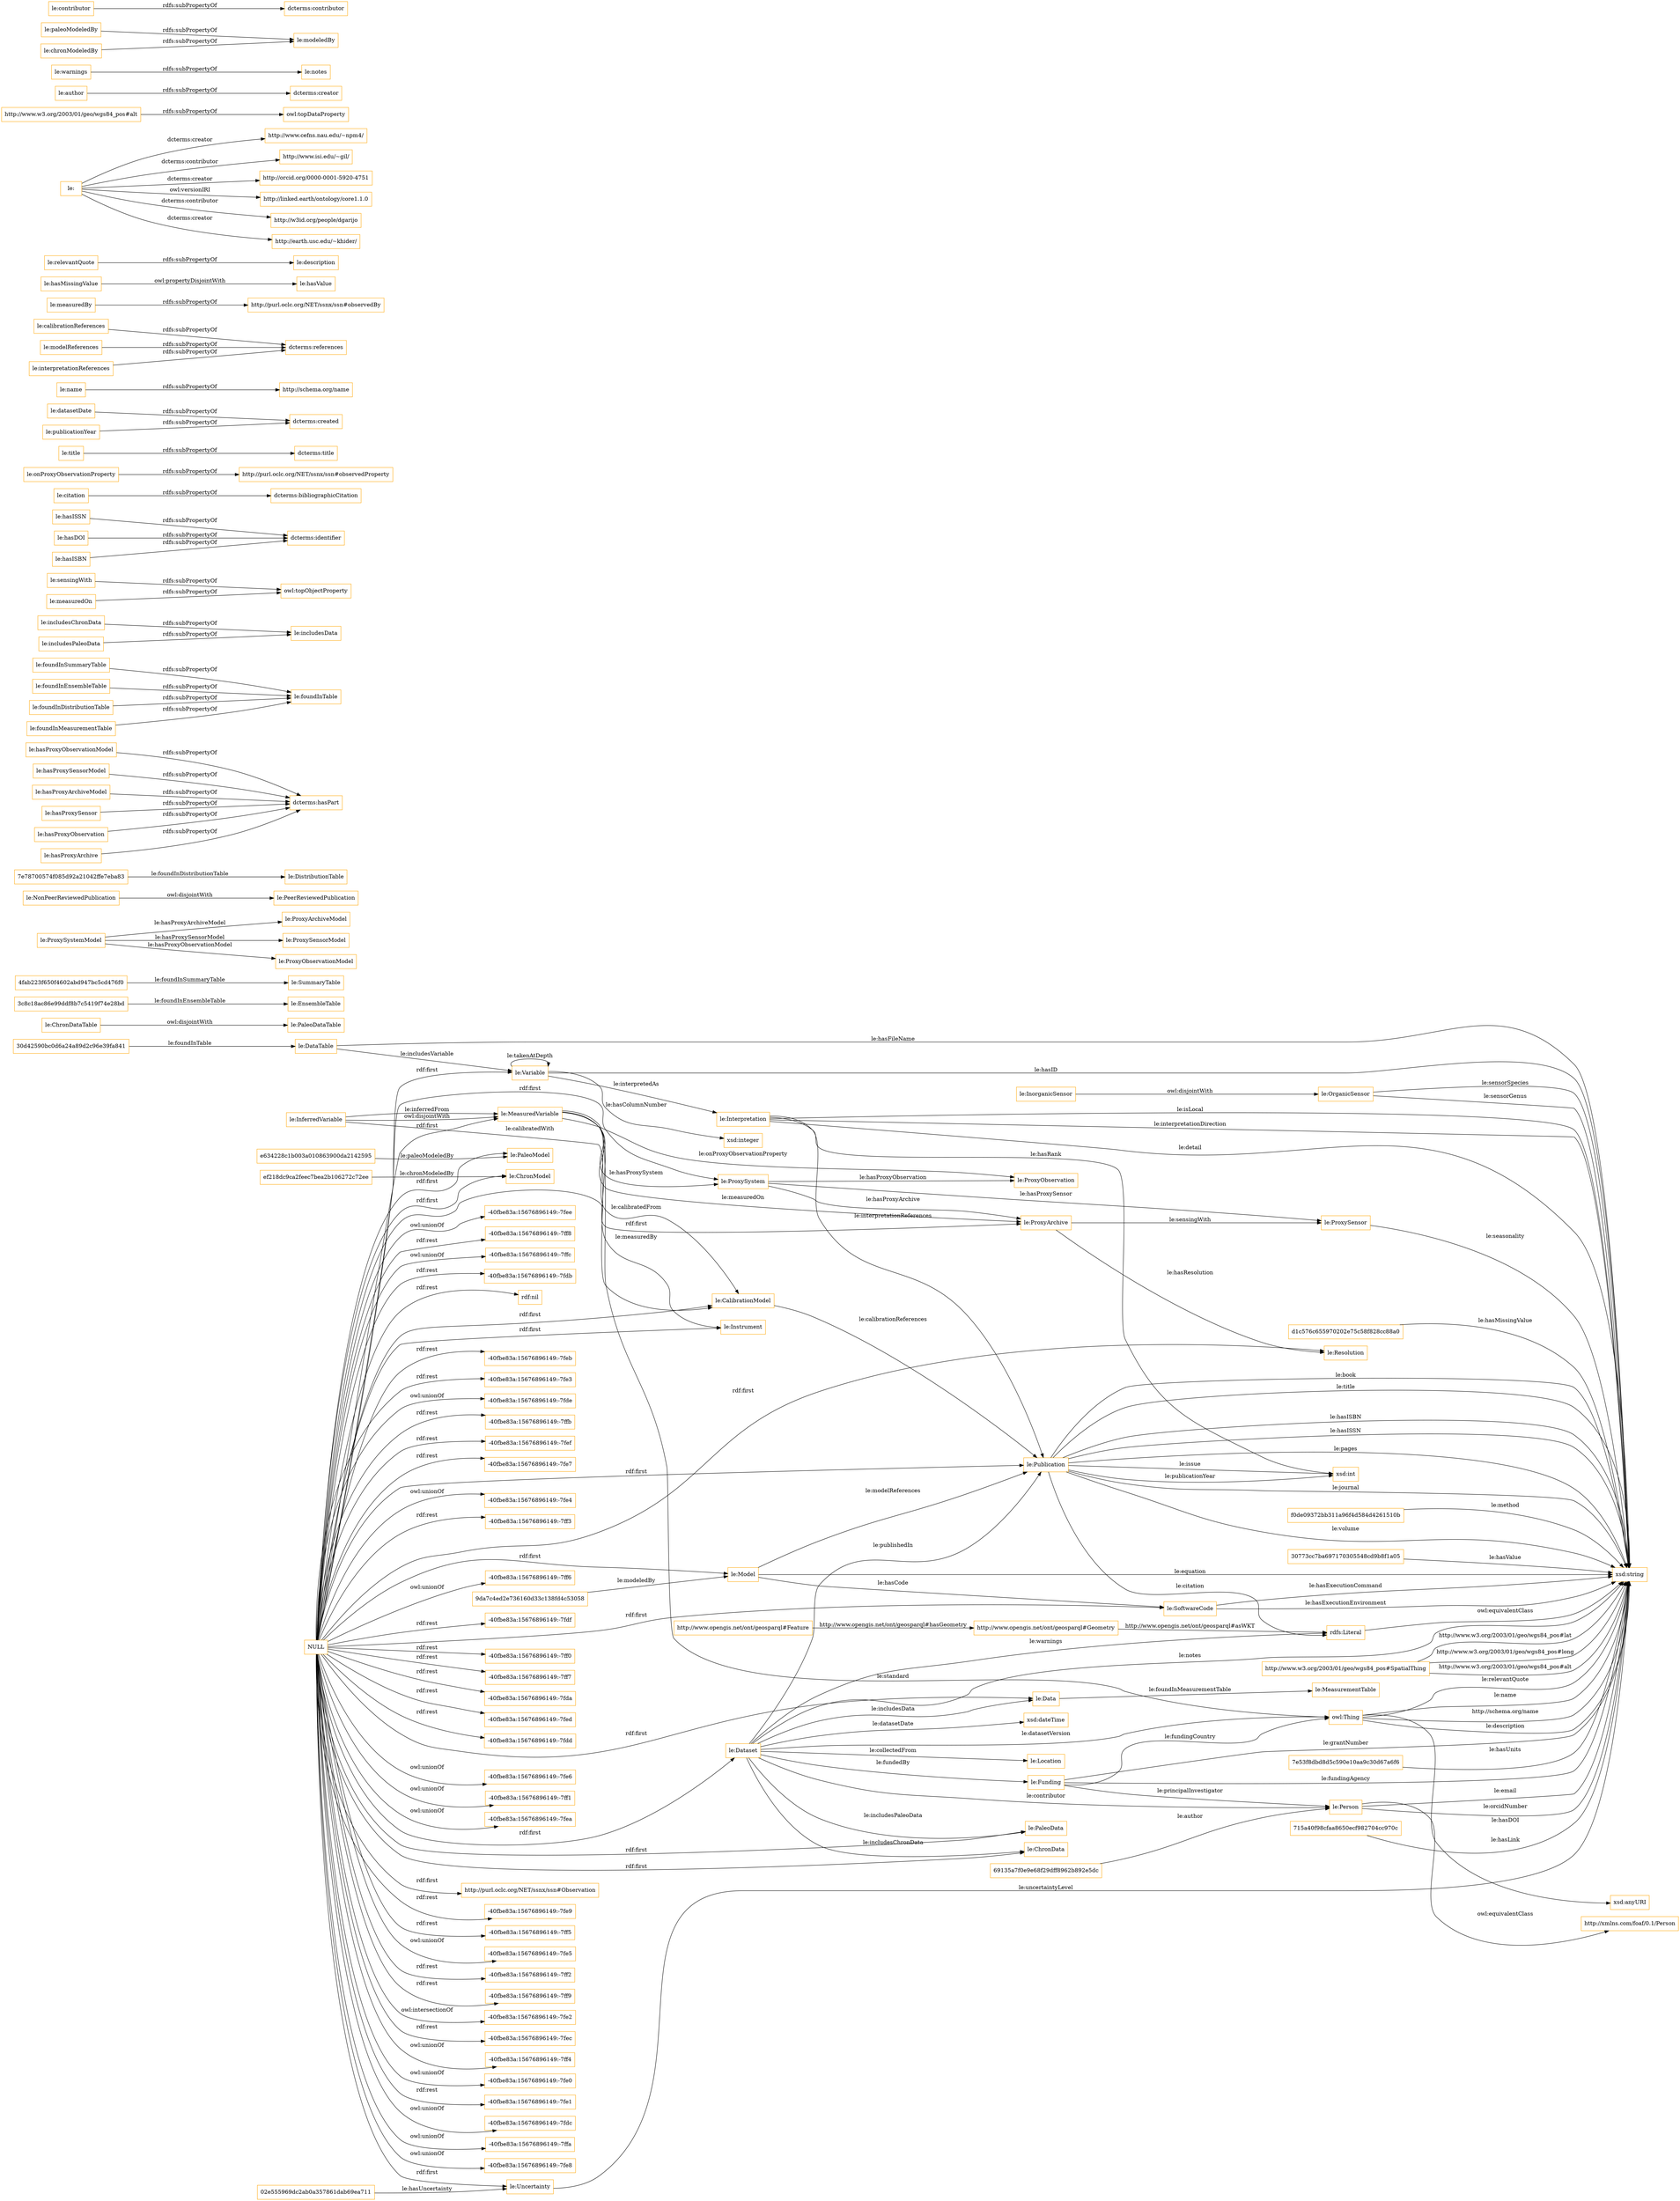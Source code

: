 digraph ar2dtool_diagram { 
rankdir=LR;
size="1501"
node [shape = rectangle, color="orange"]; "le:OrganicSensor" "d1c576c655970202e75c58f828cc88a0" "le:Publication" "le:PaleoModel" "le:PaleoDataTable" "le:Instrument" "le:EnsembleTable" "le:ProxyArchive" "f0de09372bb311a96f4d584d4261510b" "le:Location" "9da7c4ed2e736160d33c138fd4c53058" "30773cc7ba697170305548cd9b8f1a05" "4fab223f650f4602abd947bc5cd476f0" "le:ProxyObservation" "le:ProxySystemModel" "le:InorganicSensor" "le:PaleoData" "3c8c18ac86e99ddf8b7c5419f74e28bd" "le:DataTable" "le:Funding" "le:Resolution" "le:ProxySystem" "le:ChronDataTable" "le:ProxyArchiveModel" "http://xmlns.com/foaf/0.1/Person" "ef218dc9ca2feec7bea2b106272c72ee" "le:ProxySensor" "le:PeerReviewedPublication" "le:ChronData" "le:MeasuredVariable" "http://www.opengis.net/ont/geosparql#Geometry" "le:Uncertainty" "le:SoftwareCode" "http://www.w3.org/2003/01/geo/wgs84_pos#SpatialThing" "le:Interpretation" "le:MeasurementTable" "7e53f8dbd8d5c590e10aa9c30d67a6f6" "le:SummaryTable" "69135a7f0e9e68f29dff8962b892e5dc" "le:Data" "le:DistributionTable" "le:ProxySensorModel" "le:Variable" "30d42590bc0d6a24a89d2c96e39fa841" "le:Model" "le:CalibrationModel" "http://www.opengis.net/ont/geosparql#Feature" "http://purl.oclc.org/NET/ssnx/ssn#Observation" "e634228c1b003a010863900da2142595" "715a40f98cfaa8650ecf982704cc970c" "le:Dataset" "7e78700574f085d92a21042ffe7eba83" "le:Person" "le:ProxyObservationModel" "02e555969dc2ab0a357861dab69ea711" "le:InferredVariable" "le:NonPeerReviewedPublication" "le:ChronModel" ; /*classes style*/
	"le:hasProxyObservationModel" -> "dcterms:hasPart" [ label = "rdfs:subPropertyOf" ];
	"le:foundInSummaryTable" -> "le:foundInTable" [ label = "rdfs:subPropertyOf" ];
	"le:includesChronData" -> "le:includesData" [ label = "rdfs:subPropertyOf" ];
	"le:sensingWith" -> "owl:topObjectProperty" [ label = "rdfs:subPropertyOf" ];
	"le:foundInEnsembleTable" -> "le:foundInTable" [ label = "rdfs:subPropertyOf" ];
	"le:hasISSN" -> "dcterms:identifier" [ label = "rdfs:subPropertyOf" ];
	"le:InorganicSensor" -> "le:OrganicSensor" [ label = "owl:disjointWith" ];
	"le:foundInDistributionTable" -> "le:foundInTable" [ label = "rdfs:subPropertyOf" ];
	"le:foundInMeasurementTable" -> "le:foundInTable" [ label = "rdfs:subPropertyOf" ];
	"le:citation" -> "dcterms:bibliographicCitation" [ label = "rdfs:subPropertyOf" ];
	"le:onProxyObservationProperty" -> "http://purl.oclc.org/NET/ssnx/ssn#observedProperty" [ label = "rdfs:subPropertyOf" ];
	"le:title" -> "dcterms:title" [ label = "rdfs:subPropertyOf" ];
	"le:datasetDate" -> "dcterms:created" [ label = "rdfs:subPropertyOf" ];
	"le:name" -> "http://schema.org/name" [ label = "rdfs:subPropertyOf" ];
	"le:calibrationReferences" -> "dcterms:references" [ label = "rdfs:subPropertyOf" ];
	"le:hasProxySensorModel" -> "dcterms:hasPart" [ label = "rdfs:subPropertyOf" ];
	"le:hasDOI" -> "dcterms:identifier" [ label = "rdfs:subPropertyOf" ];
	"le:hasProxyArchiveModel" -> "dcterms:hasPart" [ label = "rdfs:subPropertyOf" ];
	"le:ChronDataTable" -> "le:PaleoDataTable" [ label = "owl:disjointWith" ];
	"le:measuredBy" -> "http://purl.oclc.org/NET/ssnx/ssn#observedBy" [ label = "rdfs:subPropertyOf" ];
	"NULL" -> "-40fbe83a:15676896149:-7ff5" [ label = "rdf:rest" ];
	"NULL" -> "-40fbe83a:15676896149:-7fe5" [ label = "owl:unionOf" ];
	"NULL" -> "-40fbe83a:15676896149:-7ff2" [ label = "rdf:rest" ];
	"NULL" -> "le:Model" [ label = "rdf:first" ];
	"NULL" -> "-40fbe83a:15676896149:-7ff9" [ label = "rdf:rest" ];
	"NULL" -> "le:ChronData" [ label = "rdf:first" ];
	"NULL" -> "le:PaleoData" [ label = "rdf:first" ];
	"NULL" -> "-40fbe83a:15676896149:-7fe2" [ label = "owl:intersectionOf" ];
	"NULL" -> "le:Data" [ label = "rdf:first" ];
	"NULL" -> "-40fbe83a:15676896149:-7fec" [ label = "rdf:rest" ];
	"NULL" -> "-40fbe83a:15676896149:-7ff4" [ label = "owl:unionOf" ];
	"NULL" -> "le:SoftwareCode" [ label = "rdf:first" ];
	"NULL" -> "-40fbe83a:15676896149:-7fe0" [ label = "owl:unionOf" ];
	"NULL" -> "-40fbe83a:15676896149:-7fe1" [ label = "rdf:rest" ];
	"NULL" -> "le:PaleoModel" [ label = "rdf:first" ];
	"NULL" -> "-40fbe83a:15676896149:-7fdc" [ label = "owl:unionOf" ];
	"NULL" -> "le:ChronModel" [ label = "rdf:first" ];
	"NULL" -> "le:CalibrationModel" [ label = "rdf:first" ];
	"NULL" -> "-40fbe83a:15676896149:-7ffa" [ label = "owl:unionOf" ];
	"NULL" -> "-40fbe83a:15676896149:-7fe8" [ label = "owl:unionOf" ];
	"NULL" -> "le:Uncertainty" [ label = "rdf:first" ];
	"NULL" -> "le:MeasuredVariable" [ label = "rdf:first" ];
	"NULL" -> "-40fbe83a:15676896149:-7fee" [ label = "owl:unionOf" ];
	"NULL" -> "-40fbe83a:15676896149:-7ff8" [ label = "rdf:rest" ];
	"NULL" -> "le:ProxySystem" [ label = "rdf:first" ];
	"NULL" -> "-40fbe83a:15676896149:-7ffc" [ label = "owl:unionOf" ];
	"NULL" -> "le:ProxyArchive" [ label = "rdf:first" ];
	"NULL" -> "-40fbe83a:15676896149:-7fdb" [ label = "rdf:rest" ];
	"NULL" -> "http://purl.oclc.org/NET/ssnx/ssn#Observation" [ label = "rdf:first" ];
	"NULL" -> "rdf:nil" [ label = "rdf:rest" ];
	"NULL" -> "le:Instrument" [ label = "rdf:first" ];
	"NULL" -> "-40fbe83a:15676896149:-7feb" [ label = "rdf:rest" ];
	"NULL" -> "-40fbe83a:15676896149:-7fde" [ label = "owl:unionOf" ];
	"NULL" -> "-40fbe83a:15676896149:-7fdf" [ label = "rdf:rest" ];
	"NULL" -> "le:Resolution" [ label = "rdf:first" ];
	"NULL" -> "-40fbe83a:15676896149:-7fe3" [ label = "rdf:rest" ];
	"NULL" -> "-40fbe83a:15676896149:-7ffb" [ label = "rdf:rest" ];
	"NULL" -> "-40fbe83a:15676896149:-7fef" [ label = "rdf:rest" ];
	"NULL" -> "-40fbe83a:15676896149:-7fe7" [ label = "rdf:rest" ];
	"NULL" -> "-40fbe83a:15676896149:-7fe4" [ label = "owl:unionOf" ];
	"NULL" -> "-40fbe83a:15676896149:-7ff3" [ label = "rdf:rest" ];
	"NULL" -> "-40fbe83a:15676896149:-7ff6" [ label = "owl:unionOf" ];
	"NULL" -> "le:Variable" [ label = "rdf:first" ];
	"NULL" -> "-40fbe83a:15676896149:-7fdd" [ label = "rdf:rest" ];
	"NULL" -> "-40fbe83a:15676896149:-7ff0" [ label = "rdf:rest" ];
	"NULL" -> "le:Dataset" [ label = "rdf:first" ];
	"NULL" -> "-40fbe83a:15676896149:-7ff7" [ label = "rdf:rest" ];
	"NULL" -> "-40fbe83a:15676896149:-7fda" [ label = "rdf:rest" ];
	"NULL" -> "-40fbe83a:15676896149:-7fed" [ label = "rdf:rest" ];
	"NULL" -> "-40fbe83a:15676896149:-7fe6" [ label = "owl:unionOf" ];
	"NULL" -> "-40fbe83a:15676896149:-7ff1" [ label = "owl:unionOf" ];
	"NULL" -> "le:Publication" [ label = "rdf:first" ];
	"NULL" -> "-40fbe83a:15676896149:-7fea" [ label = "owl:unionOf" ];
	"NULL" -> "-40fbe83a:15676896149:-7fe9" [ label = "rdf:rest" ];
	"le:measuredOn" -> "owl:topObjectProperty" [ label = "rdfs:subPropertyOf" ];
	"le:hasMissingValue" -> "le:hasValue" [ label = "owl:propertyDisjointWith" ];
	"le:relevantQuote" -> "le:description" [ label = "rdfs:subPropertyOf" ];
	"le:" -> "http://www.cefns.nau.edu/~npm4/" [ label = "dcterms:creator" ];
	"le:" -> "http://www.isi.edu/~gil/" [ label = "dcterms:contributor" ];
	"le:" -> "http://orcid.org/0000-0001-5920-4751" [ label = "dcterms:creator" ];
	"le:" -> "http://linked.earth/ontology/core1.1.0" [ label = "owl:versionIRI" ];
	"le:" -> "http://w3id.org/people/dgarijo" [ label = "dcterms:contributor" ];
	"le:" -> "http://earth.usc.edu/~khider/" [ label = "dcterms:creator" ];
	"le:hasProxySensor" -> "dcterms:hasPart" [ label = "rdfs:subPropertyOf" ];
	"http://www.w3.org/2003/01/geo/wgs84_pos#alt" -> "owl:topDataProperty" [ label = "rdfs:subPropertyOf" ];
	"le:hasProxyObservation" -> "dcterms:hasPart" [ label = "rdfs:subPropertyOf" ];
	"le:author" -> "dcterms:creator" [ label = "rdfs:subPropertyOf" ];
	"le:warnings" -> "le:notes" [ label = "rdfs:subPropertyOf" ];
	"le:modelReferences" -> "dcterms:references" [ label = "rdfs:subPropertyOf" ];
	"le:paleoModeledBy" -> "le:modeledBy" [ label = "rdfs:subPropertyOf" ];
	"le:includesPaleoData" -> "le:includesData" [ label = "rdfs:subPropertyOf" ];
	"le:hasProxyArchive" -> "dcterms:hasPart" [ label = "rdfs:subPropertyOf" ];
	"le:hasISBN" -> "dcterms:identifier" [ label = "rdfs:subPropertyOf" ];
	"le:NonPeerReviewedPublication" -> "le:PeerReviewedPublication" [ label = "owl:disjointWith" ];
	"rdfs:Literal" -> "xsd:string" [ label = "owl:equivalentClass" ];
	"le:publicationYear" -> "dcterms:created" [ label = "rdfs:subPropertyOf" ];
	"le:contributor" -> "dcterms:contributor" [ label = "rdfs:subPropertyOf" ];
	"le:InferredVariable" -> "le:MeasuredVariable" [ label = "owl:disjointWith" ];
	"le:chronModeledBy" -> "le:modeledBy" [ label = "rdfs:subPropertyOf" ];
	"le:interpretationReferences" -> "dcterms:references" [ label = "rdfs:subPropertyOf" ];
	"le:Person" -> "http://xmlns.com/foaf/0.1/Person" [ label = "owl:equivalentClass" ];
	"d1c576c655970202e75c58f828cc88a0" -> "xsd:string" [ label = "le:hasMissingValue" ];
	"le:Interpretation" -> "xsd:string" [ label = "le:interpretationDirection" ];
	"le:Funding" -> "owl:Thing" [ label = "le:fundingCountry" ];
	"30773cc7ba697170305548cd9b8f1a05" -> "xsd:string" [ label = "le:hasValue" ];
	"le:Variable" -> "xsd:integer" [ label = "le:hasColumnNumber" ];
	"f0de09372bb311a96f4d584d4261510b" -> "xsd:string" [ label = "le:method" ];
	"http://www.opengis.net/ont/geosparql#Geometry" -> "rdfs:Literal" [ label = "http://www.opengis.net/ont/geosparql#asWKT" ];
	"le:OrganicSensor" -> "xsd:string" [ label = "le:sensorGenus" ];
	"le:ProxySensor" -> "xsd:string" [ label = "le:seasonality" ];
	"le:MeasuredVariable" -> "owl:Thing" [ label = "le:standard" ];
	"le:Dataset" -> "xsd:string" [ label = "le:notes" ];
	"le:Interpretation" -> "le:Publication" [ label = "le:interpretationReferences" ];
	"le:Publication" -> "xsd:string" [ label = "le:hasISSN" ];
	"le:Publication" -> "xsd:int" [ label = "le:publicationYear" ];
	"le:Funding" -> "le:Person" [ label = "le:principalInvestigator" ];
	"le:OrganicSensor" -> "xsd:string" [ label = "le:sensorSpecies" ];
	"le:Variable" -> "le:Variable" [ label = "le:takenAtDepth" ];
	"le:MeasuredVariable" -> "le:ProxyArchive" [ label = "le:measuredOn" ];
	"le:Publication" -> "xsd:string" [ label = "le:pages" ];
	"le:InferredVariable" -> "le:MeasuredVariable" [ label = "le:inferredFrom" ];
	"owl:Thing" -> "xsd:string" [ label = "le:name" ];
	"le:CalibrationModel" -> "le:Publication" [ label = "le:calibrationReferences" ];
	"le:DataTable" -> "le:Variable" [ label = "le:includesVariable" ];
	"le:Publication" -> "rdfs:Literal" [ label = "le:citation" ];
	"le:Dataset" -> "rdfs:Literal" [ label = "le:warnings" ];
	"le:Person" -> "xsd:string" [ label = "le:email" ];
	"le:ProxySystemModel" -> "le:ProxySensorModel" [ label = "le:hasProxySensorModel" ];
	"le:Funding" -> "xsd:string" [ label = "le:fundingAgency" ];
	"le:Model" -> "le:Publication" [ label = "le:modelReferences" ];
	"owl:Thing" -> "xsd:anyURI" [ label = "le:hasLink" ];
	"le:ProxySystemModel" -> "le:ProxyObservationModel" [ label = "le:hasProxyObservationModel" ];
	"le:Dataset" -> "le:Data" [ label = "le:includesData" ];
	"http://www.w3.org/2003/01/geo/wgs84_pos#SpatialThing" -> "xsd:string" [ label = "http://www.w3.org/2003/01/geo/wgs84_pos#lat" ];
	"le:Data" -> "le:MeasurementTable" [ label = "le:foundInMeasurementTable" ];
	"le:Publication" -> "xsd:int" [ label = "le:issue" ];
	"le:InferredVariable" -> "le:CalibrationModel" [ label = "le:calibratedWith" ];
	"le:Publication" -> "xsd:string" [ label = "le:journal" ];
	"le:DataTable" -> "xsd:string" [ label = "le:hasFileName" ];
	"715a40f98cfaa8650ecf982704cc970c" -> "xsd:string" [ label = "le:hasDOI" ];
	"le:Publication" -> "xsd:string" [ label = "le:volume" ];
	"le:Dataset" -> "le:Funding" [ label = "le:fundedBy" ];
	"le:Variable" -> "xsd:string" [ label = "le:hasID" ];
	"le:Publication" -> "xsd:string" [ label = "le:book" ];
	"ef218dc9ca2feec7bea2b106272c72ee" -> "le:ChronModel" [ label = "le:chronModeledBy" ];
	"owl:Thing" -> "xsd:string" [ label = "http://schema.org/name" ];
	"le:Dataset" -> "le:ChronData" [ label = "le:includesChronData" ];
	"http://www.opengis.net/ont/geosparql#Feature" -> "http://www.opengis.net/ont/geosparql#Geometry" [ label = "http://www.opengis.net/ont/geosparql#hasGeometry" ];
	"02e555969dc2ab0a357861dab69ea711" -> "le:Uncertainty" [ label = "le:hasUncertainty" ];
	"le:ProxySystemModel" -> "le:ProxyArchiveModel" [ label = "le:hasProxyArchiveModel" ];
	"9da7c4ed2e736160d33c138fd4c53058" -> "le:Model" [ label = "le:modeledBy" ];
	"le:Publication" -> "xsd:string" [ label = "le:title" ];
	"owl:Thing" -> "xsd:string" [ label = "le:description" ];
	"7e53f8dbd8d5c590e10aa9c30d67a6f6" -> "xsd:string" [ label = "le:hasUnits" ];
	"http://www.w3.org/2003/01/geo/wgs84_pos#SpatialThing" -> "xsd:string" [ label = "http://www.w3.org/2003/01/geo/wgs84_pos#long" ];
	"le:SoftwareCode" -> "xsd:string" [ label = "le:hasExecutionEnvironment" ];
	"http://www.w3.org/2003/01/geo/wgs84_pos#SpatialThing" -> "xsd:string" [ label = "http://www.w3.org/2003/01/geo/wgs84_pos#alt" ];
	"le:Variable" -> "le:Interpretation" [ label = "le:interpretedAs" ];
	"le:Dataset" -> "le:Publication" [ label = "le:publishedIn" ];
	"le:Person" -> "xsd:string" [ label = "le:orcidNumber" ];
	"le:MeasuredVariable" -> "le:ProxySystem" [ label = "le:hasProxySystem" ];
	"30d42590bc0d6a24a89d2c96e39fa841" -> "le:DataTable" [ label = "le:foundInTable" ];
	"le:MeasuredVariable" -> "le:Instrument" [ label = "le:measuredBy" ];
	"le:Dataset" -> "le:Location" [ label = "le:collectedFrom" ];
	"owl:Thing" -> "xsd:string" [ label = "le:relevantQuote" ];
	"le:ProxySystem" -> "le:ProxyArchive" [ label = "le:hasProxyArchive" ];
	"le:SoftwareCode" -> "xsd:string" [ label = "le:hasExecutionCommand" ];
	"4fab223f650f4602abd947bc5cd476f0" -> "le:SummaryTable" [ label = "le:foundInSummaryTable" ];
	"le:MeasuredVariable" -> "le:ProxyObservation" [ label = "le:onProxyObservationProperty" ];
	"le:Interpretation" -> "xsd:string" [ label = "le:detail" ];
	"le:ProxySystem" -> "le:ProxyObservation" [ label = "le:hasProxyObservation" ];
	"le:Dataset" -> "le:Person" [ label = "le:contributor" ];
	"le:Interpretation" -> "xsd:int" [ label = "le:hasRank" ];
	"le:ProxyArchive" -> "le:ProxySensor" [ label = "le:sensingWith" ];
	"le:Dataset" -> "owl:Thing" [ label = "le:datasetVersion" ];
	"le:Publication" -> "xsd:string" [ label = "le:hasISBN" ];
	"7e78700574f085d92a21042ffe7eba83" -> "le:DistributionTable" [ label = "le:foundInDistributionTable" ];
	"le:Interpretation" -> "xsd:string" [ label = "le:isLocal" ];
	"le:ProxyArchive" -> "le:Resolution" [ label = "le:hasResolution" ];
	"le:Funding" -> "xsd:string" [ label = "le:grantNumber" ];
	"le:Uncertainty" -> "xsd:string" [ label = "le:uncertaintyLevel" ];
	"le:ProxySystem" -> "le:ProxySensor" [ label = "le:hasProxySensor" ];
	"69135a7f0e9e68f29dff8962b892e5dc" -> "le:Person" [ label = "le:author" ];
	"le:Model" -> "xsd:string" [ label = "le:equation" ];
	"3c8c18ac86e99ddf8b7c5419f74e28bd" -> "le:EnsembleTable" [ label = "le:foundInEnsembleTable" ];
	"e634228c1b003a010863900da2142595" -> "le:PaleoModel" [ label = "le:paleoModeledBy" ];
	"le:MeasuredVariable" -> "le:CalibrationModel" [ label = "le:calibratedFrom" ];
	"le:Dataset" -> "le:PaleoData" [ label = "le:includesPaleoData" ];
	"le:Model" -> "le:SoftwareCode" [ label = "le:hasCode" ];
	"le:Dataset" -> "xsd:dateTime" [ label = "le:datasetDate" ];

}

